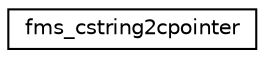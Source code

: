 digraph "Graphical Class Hierarchy"
{
 // INTERACTIVE_SVG=YES
 // LATEX_PDF_SIZE
  edge [fontname="Helvetica",fontsize="10",labelfontname="Helvetica",labelfontsize="10"];
  node [fontname="Helvetica",fontsize="10",shape=record];
  rankdir="LR";
  Node0 [label="fms_cstring2cpointer",height=0.2,width=0.4,color="black", fillcolor="white", style="filled",URL="$interfacefms__mod_1_1fms__cstring2cpointer.html",tooltip="C functions."];
}
